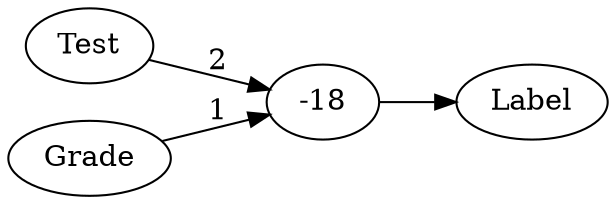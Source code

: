 // Perceptron
digraph {
	graph [rankdir=LR]
	a [label=Test]
	b [label=Grade]
	c [label=-18]
	d [label=Label]
	a -> c [label=2]
	b -> c [label=1]
	c -> d
}
